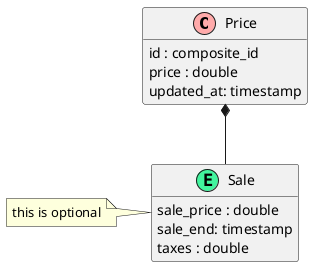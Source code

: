 @startuml

!define collection(x) class x << (C,#FFAAAA) >>
!define embedded(x) class x << (E,#42f49e) >>
!define primary_key(x) <u>x</u>
hide methods
hide stereotype

collection(Price) {
    id : composite_id
    price : double
    updated_at: timestamp
}

embedded(Sale) {
    sale_price : double
    sale_end: timestamp
    taxes : double
}

note left of Sale
this is optional
end note

Price *-- Sale
@enduml